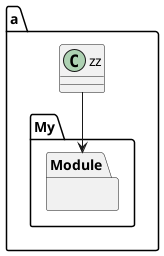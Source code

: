 {
  "sha1": "nts1qkjx9jcn1dra8tiqjumeaw6x3fq",
  "insertion": {
    "when": "2024-06-04T17:28:39.006Z",
    "url": "https://forum.plantuml.net/10664/encountering-java-lang-illegalargumentexception",
    "user": "plantuml@gmail.com"
  }
}
@startuml

package a {
    package My.Module {
    }
    class zz {
    }
    zz --> My.Module
}

@enduml
